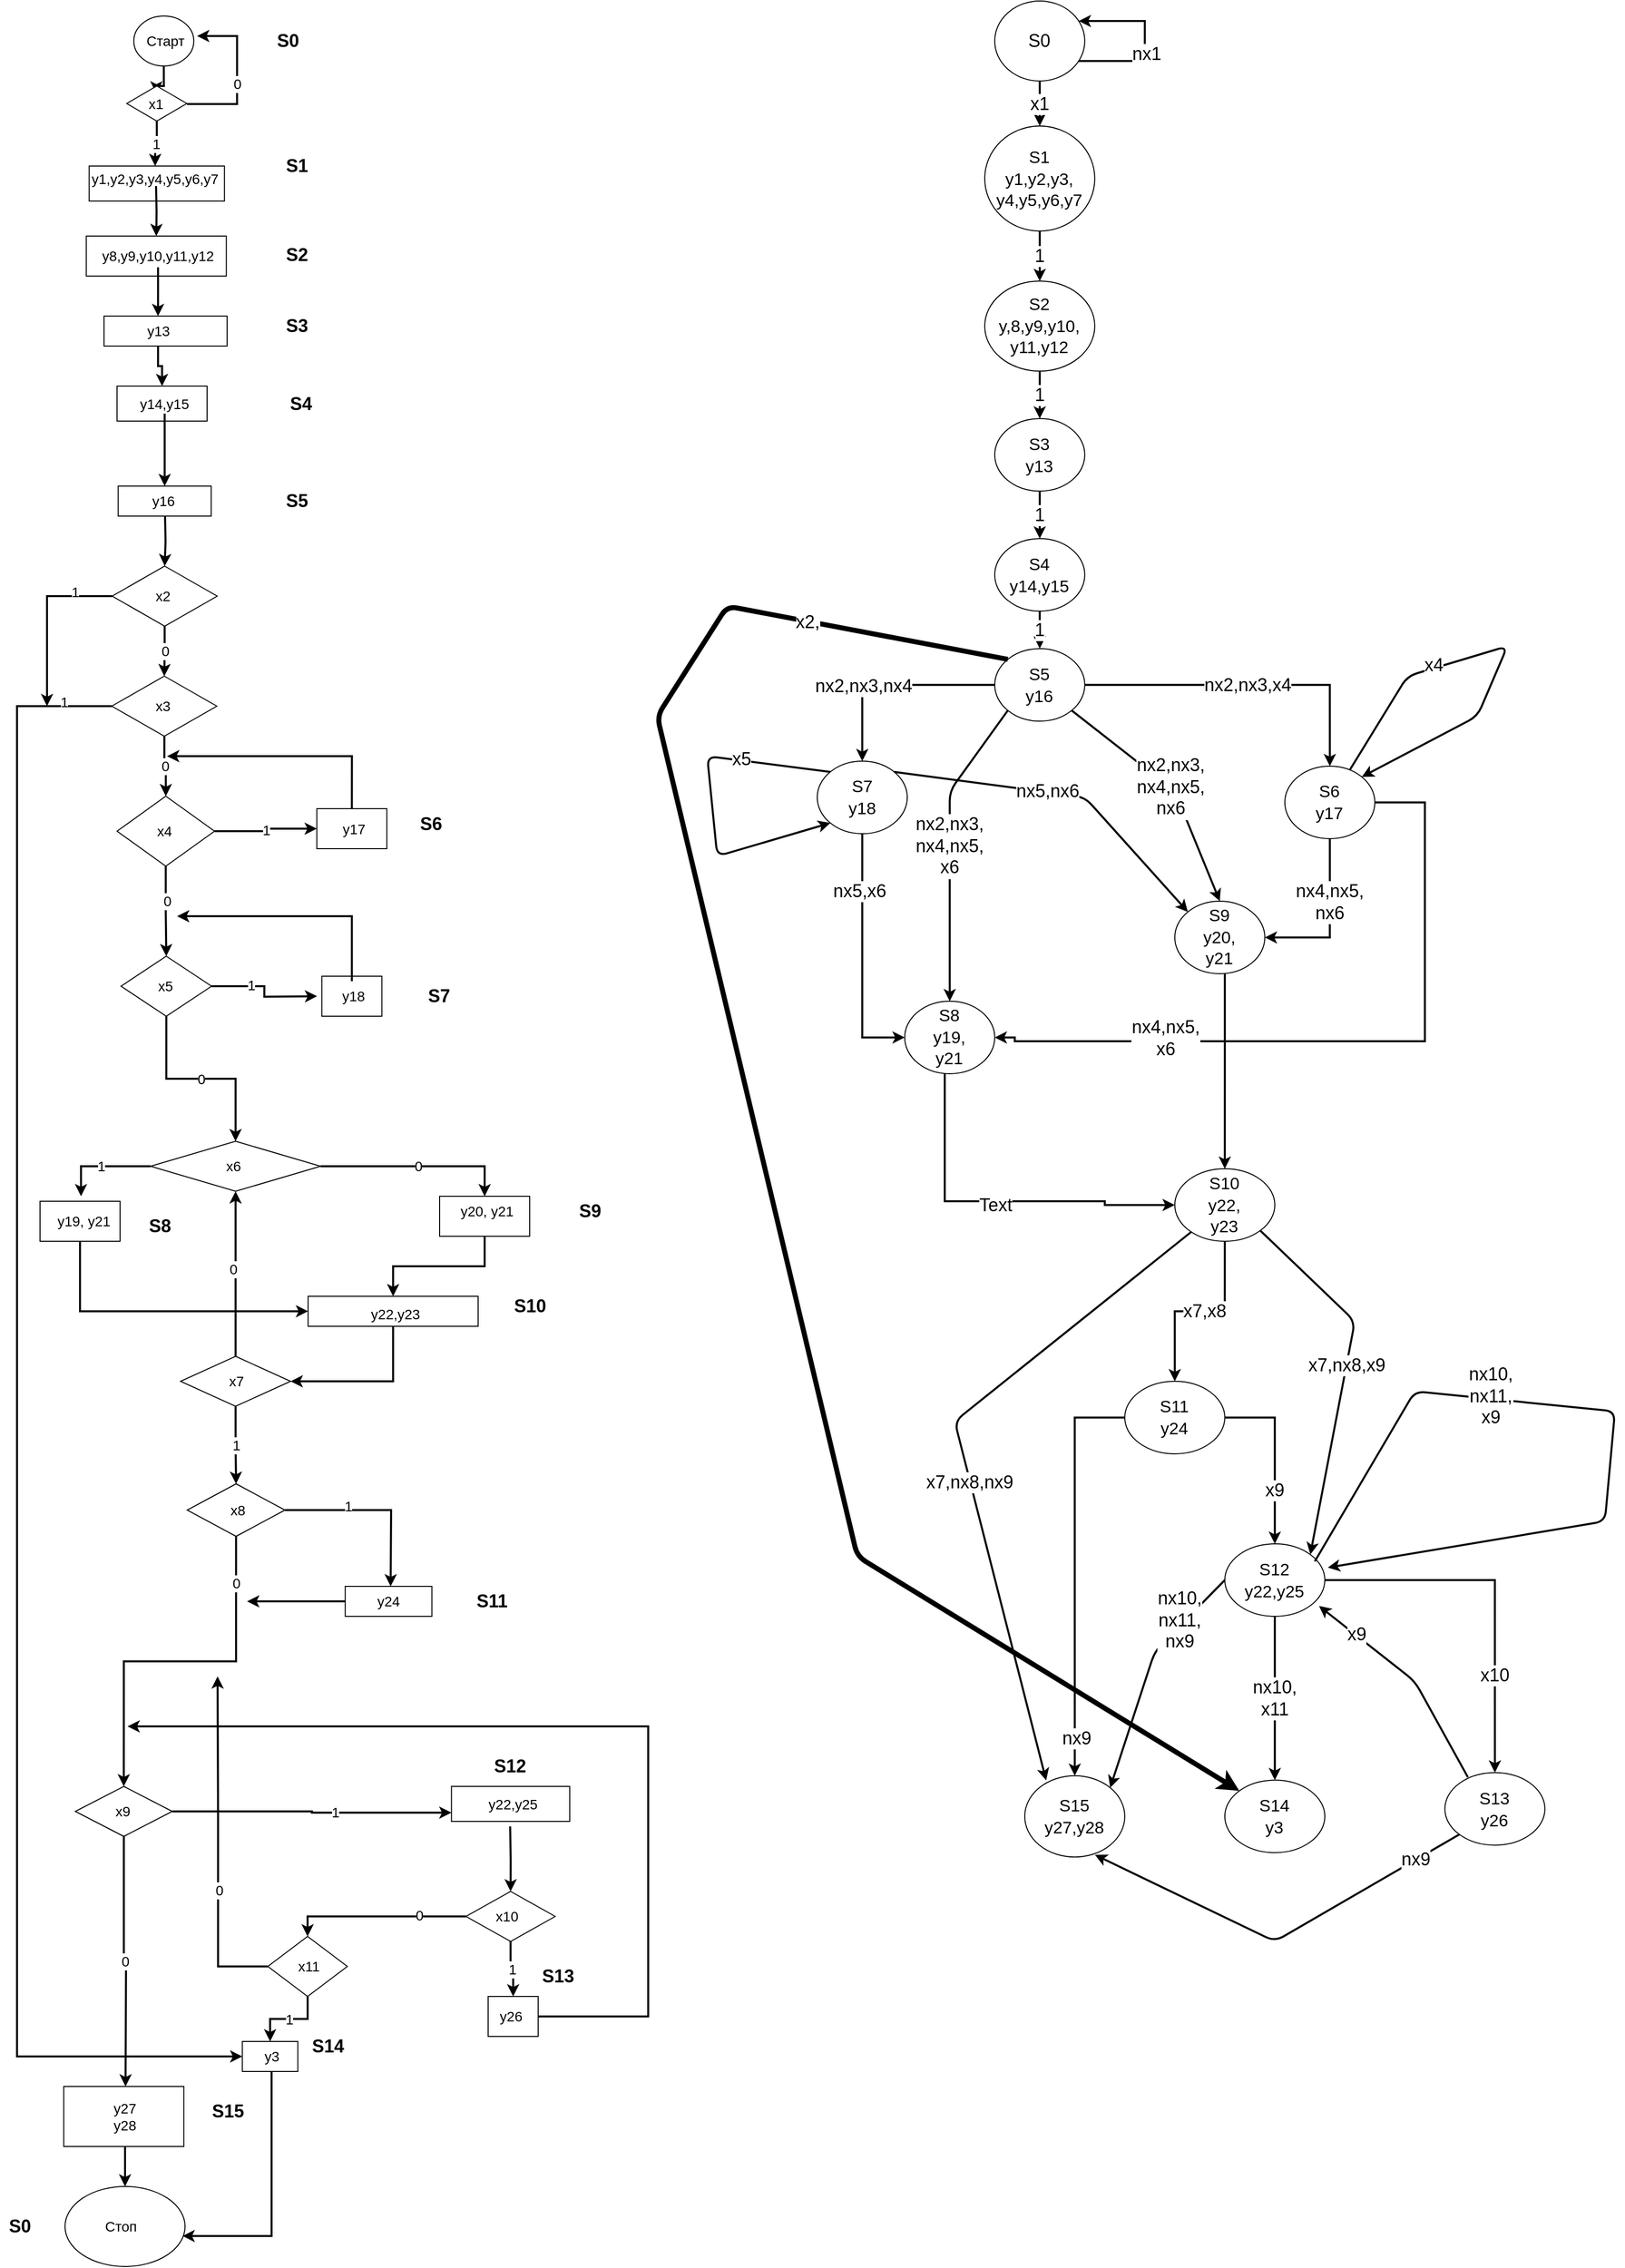 <mxfile version="14.6.1" type="github">
  <diagram id="zbbxKpmFPXRotywaH2ZZ" name="Page-1">
    <mxGraphModel dx="656" dy="783" grid="1" gridSize="10" guides="1" tooltips="1" connect="1" arrows="1" fold="1" page="1" pageScale="1" pageWidth="827" pageHeight="1169" math="0" shadow="0">
      <root>
        <mxCell id="0" />
        <mxCell id="1" parent="0" />
        <mxCell id="GymtlJ1bWgmLlcIZqW-J-434" style="edgeStyle=orthogonalEdgeStyle;rounded=0;orthogonalLoop=1;jettySize=auto;html=1;entryX=0.5;entryY=0;entryDx=0;entryDy=0;fontSize=18;strokeWidth=2;" edge="1" parent="1" source="GymtlJ1bWgmLlcIZqW-J-256" target="GymtlJ1bWgmLlcIZqW-J-261">
          <mxGeometry relative="1" as="geometry" />
        </mxCell>
        <mxCell id="GymtlJ1bWgmLlcIZqW-J-256" value="" style="ellipse;whiteSpace=wrap;html=1;fontSize=14;" vertex="1" parent="1">
          <mxGeometry x="1166.75" y="20" width="60" height="50" as="geometry" />
        </mxCell>
        <mxCell id="GymtlJ1bWgmLlcIZqW-J-257" value="Старт" style="text;html=1;strokeColor=none;fillColor=none;align=center;verticalAlign=middle;whiteSpace=wrap;rounded=0;fontSize=14;" vertex="1" parent="1">
          <mxGeometry x="1170.25" y="37.5" width="57" height="15" as="geometry" />
        </mxCell>
        <mxCell id="GymtlJ1bWgmLlcIZqW-J-259" value="" style="rhombus;whiteSpace=wrap;html=1;fontSize=14;" vertex="1" parent="1">
          <mxGeometry x="1159.75" y="90" width="60" height="35" as="geometry" />
        </mxCell>
        <mxCell id="GymtlJ1bWgmLlcIZqW-J-385" style="edgeStyle=orthogonalEdgeStyle;rounded=0;orthogonalLoop=1;jettySize=auto;html=1;strokeWidth=2;fontSize=14;" edge="1" parent="1">
          <mxGeometry relative="1" as="geometry">
            <mxPoint x="1230" y="40" as="targetPoint" />
            <mxPoint x="1220" y="108" as="sourcePoint" />
            <Array as="points">
              <mxPoint x="1270" y="108" />
              <mxPoint x="1270" y="40" />
            </Array>
          </mxGeometry>
        </mxCell>
        <mxCell id="GymtlJ1bWgmLlcIZqW-J-387" value="0" style="edgeLabel;html=1;align=center;verticalAlign=middle;resizable=0;points=[];fontSize=14;" vertex="1" connectable="0" parent="GymtlJ1bWgmLlcIZqW-J-385">
          <mxGeometry x="-0.106" relative="1" as="geometry">
            <mxPoint as="offset" />
          </mxGeometry>
        </mxCell>
        <mxCell id="GymtlJ1bWgmLlcIZqW-J-386" value="1" style="edgeStyle=orthogonalEdgeStyle;rounded=0;orthogonalLoop=1;jettySize=auto;html=1;strokeWidth=2;exitX=0.5;exitY=1;exitDx=0;exitDy=0;fontSize=14;" edge="1" parent="1" source="GymtlJ1bWgmLlcIZqW-J-259" target="GymtlJ1bWgmLlcIZqW-J-263">
          <mxGeometry relative="1" as="geometry">
            <mxPoint x="1190" y="130" as="sourcePoint" />
          </mxGeometry>
        </mxCell>
        <mxCell id="GymtlJ1bWgmLlcIZqW-J-261" value="x1" style="text;html=1;strokeColor=none;fillColor=none;align=center;verticalAlign=middle;whiteSpace=wrap;rounded=0;fontSize=14;" vertex="1" parent="1">
          <mxGeometry x="1169.25" y="97.5" width="40" height="20" as="geometry" />
        </mxCell>
        <mxCell id="GymtlJ1bWgmLlcIZqW-J-262" value="" style="rounded=0;whiteSpace=wrap;html=1;fontSize=14;" vertex="1" parent="1">
          <mxGeometry x="1122.13" y="170" width="135.25" height="35" as="geometry" />
        </mxCell>
        <mxCell id="GymtlJ1bWgmLlcIZqW-J-389" style="edgeStyle=orthogonalEdgeStyle;rounded=0;orthogonalLoop=1;jettySize=auto;html=1;entryX=0.5;entryY=0;entryDx=0;entryDy=0;fontSize=14;strokeWidth=2;" edge="1" parent="1" target="GymtlJ1bWgmLlcIZqW-J-265">
          <mxGeometry relative="1" as="geometry">
            <mxPoint x="1189" y="190" as="sourcePoint" />
          </mxGeometry>
        </mxCell>
        <mxCell id="GymtlJ1bWgmLlcIZqW-J-263" value="y1,y2,y3,y4,y5,y6,y7" style="text;html=1;strokeColor=none;fillColor=none;align=center;verticalAlign=middle;whiteSpace=wrap;rounded=0;fontSize=14;" vertex="1" parent="1">
          <mxGeometry x="1129.13" y="170" width="118" height="25" as="geometry" />
        </mxCell>
        <mxCell id="GymtlJ1bWgmLlcIZqW-J-265" value="" style="rounded=0;whiteSpace=wrap;html=1;fontSize=14;" vertex="1" parent="1">
          <mxGeometry x="1119.25" y="240" width="140" height="40" as="geometry" />
        </mxCell>
        <mxCell id="GymtlJ1bWgmLlcIZqW-J-397" style="edgeStyle=orthogonalEdgeStyle;rounded=0;orthogonalLoop=1;jettySize=auto;html=1;entryX=0.5;entryY=0;entryDx=0;entryDy=0;fontSize=14;strokeWidth=2;" edge="1" parent="1" source="GymtlJ1bWgmLlcIZqW-J-266" target="GymtlJ1bWgmLlcIZqW-J-269">
          <mxGeometry relative="1" as="geometry" />
        </mxCell>
        <mxCell id="GymtlJ1bWgmLlcIZqW-J-266" value="y8,y9,y10,y11,y12" style="text;html=1;strokeColor=none;fillColor=none;align=center;verticalAlign=middle;whiteSpace=wrap;rounded=0;fontSize=14;" vertex="1" parent="1">
          <mxGeometry x="1141" y="248.75" width="100" height="22.5" as="geometry" />
        </mxCell>
        <mxCell id="GymtlJ1bWgmLlcIZqW-J-268" value="" style="rounded=0;whiteSpace=wrap;html=1;fontSize=14;" vertex="1" parent="1">
          <mxGeometry x="1137" y="320" width="123" height="30" as="geometry" />
        </mxCell>
        <mxCell id="GymtlJ1bWgmLlcIZqW-J-392" style="edgeStyle=orthogonalEdgeStyle;rounded=0;orthogonalLoop=1;jettySize=auto;html=1;entryX=0.5;entryY=0;entryDx=0;entryDy=0;fontSize=14;strokeWidth=2;exitX=0.5;exitY=1;exitDx=0;exitDy=0;" edge="1" parent="1" source="GymtlJ1bWgmLlcIZqW-J-269" target="GymtlJ1bWgmLlcIZqW-J-272">
          <mxGeometry relative="1" as="geometry" />
        </mxCell>
        <mxCell id="GymtlJ1bWgmLlcIZqW-J-269" value="y13" style="text;html=1;strokeColor=none;fillColor=none;align=center;verticalAlign=middle;whiteSpace=wrap;rounded=0;fontSize=14;" vertex="1" parent="1">
          <mxGeometry x="1147.75" y="320" width="86.5" height="30" as="geometry" />
        </mxCell>
        <mxCell id="GymtlJ1bWgmLlcIZqW-J-272" value="" style="rounded=0;whiteSpace=wrap;html=1;fontSize=14;" vertex="1" parent="1">
          <mxGeometry x="1150" y="390" width="90" height="35" as="geometry" />
        </mxCell>
        <mxCell id="GymtlJ1bWgmLlcIZqW-J-393" style="edgeStyle=orthogonalEdgeStyle;rounded=0;orthogonalLoop=1;jettySize=auto;html=1;entryX=0.5;entryY=0;entryDx=0;entryDy=0;fontSize=14;strokeWidth=2;" edge="1" parent="1" source="GymtlJ1bWgmLlcIZqW-J-274" target="GymtlJ1bWgmLlcIZqW-J-277">
          <mxGeometry relative="1" as="geometry" />
        </mxCell>
        <mxCell id="GymtlJ1bWgmLlcIZqW-J-274" value="y14,y15" style="text;html=1;strokeColor=none;fillColor=none;align=center;verticalAlign=middle;whiteSpace=wrap;rounded=0;fontSize=14;" vertex="1" parent="1">
          <mxGeometry x="1156.32" y="397.5" width="82.63" height="20" as="geometry" />
        </mxCell>
        <mxCell id="GymtlJ1bWgmLlcIZqW-J-277" value="" style="rounded=0;whiteSpace=wrap;html=1;fontSize=14;" vertex="1" parent="1">
          <mxGeometry x="1151.13" y="490" width="93" height="30" as="geometry" />
        </mxCell>
        <mxCell id="GymtlJ1bWgmLlcIZqW-J-395" style="edgeStyle=orthogonalEdgeStyle;rounded=0;orthogonalLoop=1;jettySize=auto;html=1;entryX=0.5;entryY=0;entryDx=0;entryDy=0;fontSize=14;strokeWidth=2;" edge="1" parent="1" target="GymtlJ1bWgmLlcIZqW-J-353">
          <mxGeometry relative="1" as="geometry">
            <mxPoint x="1198" y="520" as="sourcePoint" />
          </mxGeometry>
        </mxCell>
        <mxCell id="GymtlJ1bWgmLlcIZqW-J-278" value="y16" style="text;html=1;strokeColor=none;fillColor=none;align=center;verticalAlign=middle;whiteSpace=wrap;rounded=0;fontSize=14;" vertex="1" parent="1">
          <mxGeometry x="1164.88" y="495" width="62.88" height="20" as="geometry" />
        </mxCell>
        <mxCell id="GymtlJ1bWgmLlcIZqW-J-280" value="1" style="edgeStyle=orthogonalEdgeStyle;rounded=0;orthogonalLoop=1;jettySize=auto;html=1;exitX=1;exitY=0.5;exitDx=0;exitDy=0;entryX=0;entryY=0.5;entryDx=0;entryDy=0;strokeWidth=2;fontSize=14;" edge="1" parent="1" source="GymtlJ1bWgmLlcIZqW-J-282" target="GymtlJ1bWgmLlcIZqW-J-287">
          <mxGeometry relative="1" as="geometry" />
        </mxCell>
        <mxCell id="GymtlJ1bWgmLlcIZqW-J-281" style="edgeStyle=orthogonalEdgeStyle;rounded=0;orthogonalLoop=1;jettySize=auto;html=1;entryX=0.5;entryY=0;entryDx=0;entryDy=0;strokeWidth=2;fontSize=14;" edge="1" parent="1" source="GymtlJ1bWgmLlcIZqW-J-282" target="GymtlJ1bWgmLlcIZqW-J-291">
          <mxGeometry relative="1" as="geometry" />
        </mxCell>
        <mxCell id="GymtlJ1bWgmLlcIZqW-J-399" value="0" style="edgeLabel;html=1;align=center;verticalAlign=middle;resizable=0;points=[];fontSize=14;" vertex="1" connectable="0" parent="GymtlJ1bWgmLlcIZqW-J-281">
          <mxGeometry x="-0.237" y="1" relative="1" as="geometry">
            <mxPoint as="offset" />
          </mxGeometry>
        </mxCell>
        <mxCell id="GymtlJ1bWgmLlcIZqW-J-282" value="" style="rhombus;whiteSpace=wrap;html=1;fontSize=14;" vertex="1" parent="1">
          <mxGeometry x="1150.04" y="800" width="97.43" height="70" as="geometry" />
        </mxCell>
        <mxCell id="GymtlJ1bWgmLlcIZqW-J-283" value="x4" style="text;html=1;strokeColor=none;fillColor=none;align=center;verticalAlign=middle;whiteSpace=wrap;rounded=0;fontSize=14;" vertex="1" parent="1">
          <mxGeometry x="1168.56" y="817.5" width="57.37" height="35" as="geometry" />
        </mxCell>
        <mxCell id="GymtlJ1bWgmLlcIZqW-J-406" style="edgeStyle=orthogonalEdgeStyle;rounded=0;orthogonalLoop=1;jettySize=auto;html=1;fontSize=14;strokeWidth=2;exitX=0.5;exitY=0;exitDx=0;exitDy=0;" edge="1" parent="1" source="GymtlJ1bWgmLlcIZqW-J-287">
          <mxGeometry relative="1" as="geometry">
            <mxPoint x="1200" y="760" as="targetPoint" />
            <Array as="points">
              <mxPoint x="1385" y="760" />
            </Array>
          </mxGeometry>
        </mxCell>
        <mxCell id="GymtlJ1bWgmLlcIZqW-J-287" value="" style="rounded=0;whiteSpace=wrap;html=1;fontSize=14;" vertex="1" parent="1">
          <mxGeometry x="1349.75" y="812.5" width="70" height="40" as="geometry" />
        </mxCell>
        <mxCell id="GymtlJ1bWgmLlcIZqW-J-288" value="&amp;nbsp;y17" style="text;html=1;strokeColor=none;fillColor=none;align=center;verticalAlign=middle;whiteSpace=wrap;rounded=0;fontSize=14;" vertex="1" parent="1">
          <mxGeometry x="1354.75" y="817.5" width="60" height="30" as="geometry" />
        </mxCell>
        <mxCell id="GymtlJ1bWgmLlcIZqW-J-290" value="0" style="edgeStyle=orthogonalEdgeStyle;rounded=0;orthogonalLoop=1;jettySize=auto;html=1;entryX=0.5;entryY=0;entryDx=0;entryDy=0;strokeWidth=2;fontSize=14;" edge="1" parent="1" source="GymtlJ1bWgmLlcIZqW-J-291" target="GymtlJ1bWgmLlcIZqW-J-308">
          <mxGeometry relative="1" as="geometry" />
        </mxCell>
        <mxCell id="GymtlJ1bWgmLlcIZqW-J-412" style="edgeStyle=orthogonalEdgeStyle;rounded=0;orthogonalLoop=1;jettySize=auto;html=1;fontSize=14;strokeWidth=2;" edge="1" parent="1" source="GymtlJ1bWgmLlcIZqW-J-291">
          <mxGeometry relative="1" as="geometry">
            <mxPoint x="1350" y="1000" as="targetPoint" />
          </mxGeometry>
        </mxCell>
        <mxCell id="GymtlJ1bWgmLlcIZqW-J-413" value="1" style="edgeLabel;html=1;align=center;verticalAlign=middle;resizable=0;points=[];fontSize=14;" vertex="1" connectable="0" parent="GymtlJ1bWgmLlcIZqW-J-412">
          <mxGeometry x="-0.316" y="1" relative="1" as="geometry">
            <mxPoint as="offset" />
          </mxGeometry>
        </mxCell>
        <mxCell id="GymtlJ1bWgmLlcIZqW-J-291" value="" style="rhombus;whiteSpace=wrap;html=1;fontSize=14;" vertex="1" parent="1">
          <mxGeometry x="1154" y="960" width="90.5" height="60" as="geometry" />
        </mxCell>
        <mxCell id="GymtlJ1bWgmLlcIZqW-J-292" value="x5" style="text;html=1;strokeColor=none;fillColor=none;align=center;verticalAlign=middle;whiteSpace=wrap;rounded=0;fontSize=14;" vertex="1" parent="1">
          <mxGeometry x="1173.25" y="972.5" width="51" height="35" as="geometry" />
        </mxCell>
        <mxCell id="GymtlJ1bWgmLlcIZqW-J-294" value="" style="rounded=0;whiteSpace=wrap;html=1;fontSize=14;" vertex="1" parent="1">
          <mxGeometry x="1354.75" y="980" width="60" height="40" as="geometry" />
        </mxCell>
        <mxCell id="GymtlJ1bWgmLlcIZqW-J-411" style="edgeStyle=orthogonalEdgeStyle;rounded=0;orthogonalLoop=1;jettySize=auto;html=1;fontSize=14;strokeWidth=2;" edge="1" parent="1" source="GymtlJ1bWgmLlcIZqW-J-295">
          <mxGeometry relative="1" as="geometry">
            <mxPoint x="1210" y="920" as="targetPoint" />
            <Array as="points">
              <mxPoint x="1385" y="920" />
            </Array>
          </mxGeometry>
        </mxCell>
        <mxCell id="GymtlJ1bWgmLlcIZqW-J-295" value="&amp;nbsp;y18" style="text;html=1;strokeColor=none;fillColor=none;align=center;verticalAlign=middle;whiteSpace=wrap;rounded=0;fontSize=14;" vertex="1" parent="1">
          <mxGeometry x="1365.32" y="985" width="38.87" height="30" as="geometry" />
        </mxCell>
        <mxCell id="GymtlJ1bWgmLlcIZqW-J-297" value="" style="rounded=0;whiteSpace=wrap;html=1;fontSize=14;" vertex="1" parent="1">
          <mxGeometry x="1073" y="1205" width="80" height="40" as="geometry" />
        </mxCell>
        <mxCell id="GymtlJ1bWgmLlcIZqW-J-298" style="edgeStyle=orthogonalEdgeStyle;rounded=0;orthogonalLoop=1;jettySize=auto;html=1;entryX=0;entryY=0.5;entryDx=0;entryDy=0;strokeWidth=2;fontSize=14;exitX=0.5;exitY=1;exitDx=0;exitDy=0;" edge="1" parent="1" source="GymtlJ1bWgmLlcIZqW-J-297" target="GymtlJ1bWgmLlcIZqW-J-358">
          <mxGeometry relative="1" as="geometry">
            <mxPoint x="1172.5" y="1235" as="sourcePoint" />
            <Array as="points">
              <mxPoint x="1113" y="1315" />
            </Array>
          </mxGeometry>
        </mxCell>
        <mxCell id="GymtlJ1bWgmLlcIZqW-J-299" value="&amp;nbsp;y19, y21" style="text;html=1;strokeColor=none;fillColor=none;align=center;verticalAlign=middle;whiteSpace=wrap;rounded=0;fontSize=14;" vertex="1" parent="1">
          <mxGeometry x="1082.5" y="1210" width="64" height="30" as="geometry" />
        </mxCell>
        <mxCell id="GymtlJ1bWgmLlcIZqW-J-300" value="1" style="edgeStyle=orthogonalEdgeStyle;rounded=0;orthogonalLoop=1;jettySize=auto;html=1;entryX=0.5;entryY=0;entryDx=0;entryDy=0;strokeWidth=2;fontSize=14;" edge="1" parent="1" source="GymtlJ1bWgmLlcIZqW-J-301" target="GymtlJ1bWgmLlcIZqW-J-315">
          <mxGeometry relative="1" as="geometry" />
        </mxCell>
        <mxCell id="GymtlJ1bWgmLlcIZqW-J-301" value="" style="rhombus;whiteSpace=wrap;html=1;fontSize=14;" vertex="1" parent="1">
          <mxGeometry x="1213.5" y="1360" width="110" height="50" as="geometry" />
        </mxCell>
        <mxCell id="GymtlJ1bWgmLlcIZqW-J-302" style="edgeStyle=orthogonalEdgeStyle;rounded=0;orthogonalLoop=1;jettySize=auto;html=1;entryX=0.5;entryY=1;entryDx=0;entryDy=0;strokeWidth=2;exitX=0.5;exitY=0;exitDx=0;exitDy=0;fontSize=14;" edge="1" parent="1" source="GymtlJ1bWgmLlcIZqW-J-301" target="GymtlJ1bWgmLlcIZqW-J-308">
          <mxGeometry relative="1" as="geometry">
            <Array as="points">
              <mxPoint x="1269" y="1240" />
              <mxPoint x="1269" y="1240" />
            </Array>
          </mxGeometry>
        </mxCell>
        <mxCell id="GymtlJ1bWgmLlcIZqW-J-402" value="0" style="edgeLabel;html=1;align=center;verticalAlign=middle;resizable=0;points=[];fontSize=14;" vertex="1" connectable="0" parent="GymtlJ1bWgmLlcIZqW-J-302">
          <mxGeometry x="0.052" y="3" relative="1" as="geometry">
            <mxPoint as="offset" />
          </mxGeometry>
        </mxCell>
        <mxCell id="GymtlJ1bWgmLlcIZqW-J-303" value="x7" style="text;html=1;strokeColor=none;fillColor=none;align=center;verticalAlign=middle;whiteSpace=wrap;rounded=0;fontSize=14;rotation=0;" vertex="1" parent="1">
          <mxGeometry x="1227.76" y="1375" width="82.5" height="20" as="geometry" />
        </mxCell>
        <mxCell id="GymtlJ1bWgmLlcIZqW-J-306" value="0" style="edgeStyle=orthogonalEdgeStyle;rounded=0;orthogonalLoop=1;jettySize=auto;html=1;strokeWidth=2;fontSize=14;entryX=0.5;entryY=0;entryDx=0;entryDy=0;" edge="1" parent="1" source="GymtlJ1bWgmLlcIZqW-J-308" target="GymtlJ1bWgmLlcIZqW-J-311">
          <mxGeometry relative="1" as="geometry">
            <mxPoint x="1432.5" y="1200" as="targetPoint" />
            <Array as="points">
              <mxPoint x="1517.5" y="1170" />
            </Array>
          </mxGeometry>
        </mxCell>
        <mxCell id="GymtlJ1bWgmLlcIZqW-J-307" value="1" style="edgeStyle=orthogonalEdgeStyle;rounded=0;orthogonalLoop=1;jettySize=auto;html=1;strokeWidth=2;fontSize=14;" edge="1" parent="1" source="GymtlJ1bWgmLlcIZqW-J-308">
          <mxGeometry relative="1" as="geometry">
            <mxPoint x="1114" y="1200" as="targetPoint" />
            <Array as="points">
              <mxPoint x="1113.5" y="1170" />
            </Array>
          </mxGeometry>
        </mxCell>
        <mxCell id="GymtlJ1bWgmLlcIZqW-J-308" value="" style="rhombus;whiteSpace=wrap;html=1;fontSize=14;" vertex="1" parent="1">
          <mxGeometry x="1183.5" y="1145" width="170" height="50" as="geometry" />
        </mxCell>
        <mxCell id="GymtlJ1bWgmLlcIZqW-J-309" value="x6" style="text;html=1;strokeColor=none;fillColor=none;align=center;verticalAlign=middle;whiteSpace=wrap;rounded=0;fontSize=14;" vertex="1" parent="1">
          <mxGeometry x="1216.75" y="1160" width="99" height="20" as="geometry" />
        </mxCell>
        <mxCell id="GymtlJ1bWgmLlcIZqW-J-310" style="edgeStyle=orthogonalEdgeStyle;rounded=0;orthogonalLoop=1;jettySize=auto;html=1;entryX=0.5;entryY=0;entryDx=0;entryDy=0;strokeWidth=2;fontSize=14;" edge="1" parent="1" source="GymtlJ1bWgmLlcIZqW-J-311" target="GymtlJ1bWgmLlcIZqW-J-358">
          <mxGeometry relative="1" as="geometry" />
        </mxCell>
        <mxCell id="GymtlJ1bWgmLlcIZqW-J-311" value="" style="rounded=0;whiteSpace=wrap;html=1;fontSize=14;" vertex="1" parent="1">
          <mxGeometry x="1472.5" y="1200" width="90" height="40" as="geometry" />
        </mxCell>
        <mxCell id="GymtlJ1bWgmLlcIZqW-J-312" value="&amp;nbsp;y20, y21" style="text;html=1;strokeColor=none;fillColor=none;align=center;verticalAlign=middle;whiteSpace=wrap;rounded=0;fontSize=14;" vertex="1" parent="1">
          <mxGeometry x="1464.75" y="1200" width="106.25" height="30" as="geometry" />
        </mxCell>
        <mxCell id="GymtlJ1bWgmLlcIZqW-J-313" style="edgeStyle=orthogonalEdgeStyle;rounded=0;orthogonalLoop=1;jettySize=auto;html=1;strokeWidth=2;fontSize=14;" edge="1" parent="1" source="GymtlJ1bWgmLlcIZqW-J-315">
          <mxGeometry relative="1" as="geometry">
            <mxPoint x="1423.5" y="1590" as="targetPoint" />
          </mxGeometry>
        </mxCell>
        <mxCell id="GymtlJ1bWgmLlcIZqW-J-400" value="1" style="edgeLabel;html=1;align=center;verticalAlign=middle;resizable=0;points=[];fontSize=14;" vertex="1" connectable="0" parent="GymtlJ1bWgmLlcIZqW-J-313">
          <mxGeometry x="-0.307" y="4" relative="1" as="geometry">
            <mxPoint as="offset" />
          </mxGeometry>
        </mxCell>
        <mxCell id="GymtlJ1bWgmLlcIZqW-J-314" style="edgeStyle=orthogonalEdgeStyle;rounded=0;orthogonalLoop=1;jettySize=auto;html=1;entryX=0.5;entryY=0;entryDx=0;entryDy=0;strokeWidth=2;fontSize=14;exitX=0.5;exitY=1;exitDx=0;exitDy=0;" edge="1" parent="1" source="GymtlJ1bWgmLlcIZqW-J-315" target="GymtlJ1bWgmLlcIZqW-J-321">
          <mxGeometry relative="1" as="geometry">
            <mxPoint x="1261.5" y="1620" as="sourcePoint" />
          </mxGeometry>
        </mxCell>
        <mxCell id="GymtlJ1bWgmLlcIZqW-J-401" value="0" style="edgeLabel;html=1;align=center;verticalAlign=middle;resizable=0;points=[];fontSize=14;" vertex="1" connectable="0" parent="GymtlJ1bWgmLlcIZqW-J-314">
          <mxGeometry x="-0.744" relative="1" as="geometry">
            <mxPoint as="offset" />
          </mxGeometry>
        </mxCell>
        <mxCell id="GymtlJ1bWgmLlcIZqW-J-315" value="" style="rhombus;whiteSpace=wrap;html=1;fontSize=14;" vertex="1" parent="1">
          <mxGeometry x="1220.14" y="1487.5" width="97.74" height="52.5" as="geometry" />
        </mxCell>
        <mxCell id="GymtlJ1bWgmLlcIZqW-J-316" value="&amp;nbsp;x8" style="text;html=1;strokeColor=none;fillColor=none;align=center;verticalAlign=middle;whiteSpace=wrap;rounded=0;fontSize=14;" vertex="1" parent="1">
          <mxGeometry x="1236.5" y="1501.25" width="64" height="25" as="geometry" />
        </mxCell>
        <mxCell id="GymtlJ1bWgmLlcIZqW-J-414" style="edgeStyle=orthogonalEdgeStyle;rounded=0;orthogonalLoop=1;jettySize=auto;html=1;fontSize=14;strokeWidth=2;" edge="1" parent="1" source="GymtlJ1bWgmLlcIZqW-J-317">
          <mxGeometry relative="1" as="geometry">
            <mxPoint x="1280" y="1605" as="targetPoint" />
          </mxGeometry>
        </mxCell>
        <mxCell id="GymtlJ1bWgmLlcIZqW-J-317" value="" style="rounded=0;whiteSpace=wrap;html=1;fontSize=14;" vertex="1" parent="1">
          <mxGeometry x="1378.12" y="1590" width="86.63" height="30" as="geometry" />
        </mxCell>
        <mxCell id="GymtlJ1bWgmLlcIZqW-J-319" value="y24" style="text;html=1;strokeColor=none;fillColor=none;align=center;verticalAlign=middle;whiteSpace=wrap;rounded=0;fontSize=14;" vertex="1" parent="1">
          <mxGeometry x="1391.18" y="1595" width="60.5" height="20" as="geometry" />
        </mxCell>
        <mxCell id="GymtlJ1bWgmLlcIZqW-J-320" value="0" style="edgeStyle=orthogonalEdgeStyle;rounded=0;orthogonalLoop=1;jettySize=auto;html=1;strokeWidth=2;fontSize=14;" edge="1" parent="1" source="GymtlJ1bWgmLlcIZqW-J-321">
          <mxGeometry relative="1" as="geometry">
            <mxPoint x="1158.5" y="2090" as="targetPoint" />
          </mxGeometry>
        </mxCell>
        <mxCell id="GymtlJ1bWgmLlcIZqW-J-321" value="" style="rhombus;whiteSpace=wrap;html=1;fontSize=14;" vertex="1" parent="1">
          <mxGeometry x="1108.25" y="1790" width="97" height="50" as="geometry" />
        </mxCell>
        <mxCell id="GymtlJ1bWgmLlcIZqW-J-322" style="edgeStyle=orthogonalEdgeStyle;rounded=0;orthogonalLoop=1;jettySize=auto;html=1;entryX=0;entryY=0.75;entryDx=0;entryDy=0;strokeWidth=2;fontSize=14;exitX=1;exitY=0.5;exitDx=0;exitDy=0;" edge="1" parent="1" source="GymtlJ1bWgmLlcIZqW-J-321" target="GymtlJ1bWgmLlcIZqW-J-324">
          <mxGeometry relative="1" as="geometry" />
        </mxCell>
        <mxCell id="GymtlJ1bWgmLlcIZqW-J-407" value="1" style="edgeLabel;html=1;align=center;verticalAlign=middle;resizable=0;points=[];fontSize=14;" vertex="1" connectable="0" parent="GymtlJ1bWgmLlcIZqW-J-322">
          <mxGeometry x="0.167" y="1" relative="1" as="geometry">
            <mxPoint as="offset" />
          </mxGeometry>
        </mxCell>
        <mxCell id="GymtlJ1bWgmLlcIZqW-J-323" value="&amp;nbsp;x9" style="text;html=1;strokeColor=none;fillColor=none;align=center;verticalAlign=middle;whiteSpace=wrap;rounded=0;fontSize=14;" vertex="1" parent="1">
          <mxGeometry x="1130.5" y="1800" width="46.12" height="30" as="geometry" />
        </mxCell>
        <mxCell id="GymtlJ1bWgmLlcIZqW-J-324" value="" style="rounded=0;whiteSpace=wrap;html=1;fontSize=14;" vertex="1" parent="1">
          <mxGeometry x="1484.32" y="1790" width="118.25" height="35" as="geometry" />
        </mxCell>
        <mxCell id="GymtlJ1bWgmLlcIZqW-J-415" style="edgeStyle=orthogonalEdgeStyle;rounded=0;orthogonalLoop=1;jettySize=auto;html=1;entryX=0.5;entryY=0;entryDx=0;entryDy=0;fontSize=14;strokeWidth=2;" edge="1" parent="1" target="GymtlJ1bWgmLlcIZqW-J-365">
          <mxGeometry relative="1" as="geometry">
            <mxPoint x="1543" y="1830" as="sourcePoint" />
          </mxGeometry>
        </mxCell>
        <mxCell id="GymtlJ1bWgmLlcIZqW-J-326" value="&amp;nbsp;y22,y25" style="text;html=1;strokeColor=none;fillColor=none;align=center;verticalAlign=middle;whiteSpace=wrap;rounded=0;fontSize=14;" vertex="1" parent="1">
          <mxGeometry x="1503.69" y="1797.5" width="79.5" height="20" as="geometry" />
        </mxCell>
        <mxCell id="GymtlJ1bWgmLlcIZqW-J-327" style="edgeStyle=orthogonalEdgeStyle;rounded=0;orthogonalLoop=1;jettySize=auto;html=1;entryX=0.5;entryY=0;entryDx=0;entryDy=0;strokeWidth=2;fontSize=14;" edge="1" parent="1" source="GymtlJ1bWgmLlcIZqW-J-328" target="GymtlJ1bWgmLlcIZqW-J-330">
          <mxGeometry relative="1" as="geometry">
            <Array as="points">
              <mxPoint x="1158.5" y="2170" />
            </Array>
          </mxGeometry>
        </mxCell>
        <mxCell id="GymtlJ1bWgmLlcIZqW-J-328" value="" style="rounded=0;whiteSpace=wrap;html=1;fontSize=14;" vertex="1" parent="1">
          <mxGeometry x="1096.75" y="2090" width="120" height="60" as="geometry" />
        </mxCell>
        <mxCell id="GymtlJ1bWgmLlcIZqW-J-329" value="&amp;nbsp;y27&lt;br style=&quot;font-size: 14px;&quot;&gt;&amp;nbsp;y28" style="text;html=1;strokeColor=none;fillColor=none;align=center;verticalAlign=middle;whiteSpace=wrap;rounded=0;fontSize=14;" vertex="1" parent="1">
          <mxGeometry x="1100.5" y="2105" width="110" height="30" as="geometry" />
        </mxCell>
        <mxCell id="GymtlJ1bWgmLlcIZqW-J-330" value="" style="ellipse;whiteSpace=wrap;html=1;fontSize=14;" vertex="1" parent="1">
          <mxGeometry x="1098" y="2190" width="120" height="80" as="geometry" />
        </mxCell>
        <mxCell id="GymtlJ1bWgmLlcIZqW-J-331" value="Стоп" style="text;html=1;strokeColor=none;fillColor=none;align=center;verticalAlign=middle;whiteSpace=wrap;rounded=0;fontSize=14;" vertex="1" parent="1">
          <mxGeometry x="1119.25" y="2220" width="70" height="20" as="geometry" />
        </mxCell>
        <mxCell id="GymtlJ1bWgmLlcIZqW-J-352" style="edgeStyle=orthogonalEdgeStyle;rounded=0;orthogonalLoop=1;jettySize=auto;html=1;strokeWidth=2;fontSize=14;" edge="1" parent="1" source="GymtlJ1bWgmLlcIZqW-J-353">
          <mxGeometry relative="1" as="geometry">
            <mxPoint x="1080" y="710" as="targetPoint" />
            <Array as="points">
              <mxPoint x="1080" y="600" />
              <mxPoint x="1080" y="710" />
            </Array>
          </mxGeometry>
        </mxCell>
        <mxCell id="GymtlJ1bWgmLlcIZqW-J-394" value="1" style="edgeLabel;html=1;align=center;verticalAlign=middle;resizable=0;points=[];fontSize=14;" vertex="1" connectable="0" parent="GymtlJ1bWgmLlcIZqW-J-352">
          <mxGeometry x="-0.57" y="-4" relative="1" as="geometry">
            <mxPoint as="offset" />
          </mxGeometry>
        </mxCell>
        <mxCell id="GymtlJ1bWgmLlcIZqW-J-398" value="0" style="edgeStyle=orthogonalEdgeStyle;rounded=0;orthogonalLoop=1;jettySize=auto;html=1;entryX=0.5;entryY=0;entryDx=0;entryDy=0;fontSize=14;strokeWidth=2;" edge="1" parent="1" source="GymtlJ1bWgmLlcIZqW-J-353" target="GymtlJ1bWgmLlcIZqW-J-356">
          <mxGeometry relative="1" as="geometry" />
        </mxCell>
        <mxCell id="GymtlJ1bWgmLlcIZqW-J-353" value="" style="rhombus;whiteSpace=wrap;html=1;fontSize=14;" vertex="1" parent="1">
          <mxGeometry x="1145.13" y="570" width="105" height="60" as="geometry" />
        </mxCell>
        <mxCell id="GymtlJ1bWgmLlcIZqW-J-354" value="x2" style="text;html=1;strokeColor=none;fillColor=none;align=center;verticalAlign=middle;whiteSpace=wrap;rounded=0;fontSize=14;" vertex="1" parent="1">
          <mxGeometry x="1165.13" y="590" width="62.25" height="20" as="geometry" />
        </mxCell>
        <mxCell id="GymtlJ1bWgmLlcIZqW-J-355" style="edgeStyle=orthogonalEdgeStyle;rounded=0;orthogonalLoop=1;jettySize=auto;html=1;strokeWidth=2;fontSize=14;exitX=0;exitY=0.5;exitDx=0;exitDy=0;entryX=0;entryY=0.5;entryDx=0;entryDy=0;" edge="1" parent="1" source="GymtlJ1bWgmLlcIZqW-J-356" target="GymtlJ1bWgmLlcIZqW-J-375">
          <mxGeometry relative="1" as="geometry">
            <mxPoint x="1240" y="2060" as="targetPoint" />
            <Array as="points">
              <mxPoint x="1050" y="710" />
              <mxPoint x="1050" y="2060" />
            </Array>
            <mxPoint x="1140" y="680" as="sourcePoint" />
          </mxGeometry>
        </mxCell>
        <mxCell id="GymtlJ1bWgmLlcIZqW-J-403" value="1" style="edgeLabel;html=1;align=center;verticalAlign=middle;resizable=0;points=[];fontSize=14;" vertex="1" connectable="0" parent="GymtlJ1bWgmLlcIZqW-J-355">
          <mxGeometry x="-0.942" y="-4" relative="1" as="geometry">
            <mxPoint as="offset" />
          </mxGeometry>
        </mxCell>
        <mxCell id="GymtlJ1bWgmLlcIZqW-J-404" value="0" style="edgeStyle=orthogonalEdgeStyle;rounded=0;orthogonalLoop=1;jettySize=auto;html=1;entryX=0.5;entryY=0;entryDx=0;entryDy=0;fontSize=14;strokeWidth=2;" edge="1" parent="1" source="GymtlJ1bWgmLlcIZqW-J-356" target="GymtlJ1bWgmLlcIZqW-J-282">
          <mxGeometry relative="1" as="geometry" />
        </mxCell>
        <mxCell id="GymtlJ1bWgmLlcIZqW-J-356" value="" style="rhombus;whiteSpace=wrap;html=1;fontSize=14;" vertex="1" parent="1">
          <mxGeometry x="1144.75" y="680" width="105" height="60" as="geometry" />
        </mxCell>
        <mxCell id="GymtlJ1bWgmLlcIZqW-J-357" value="x3" style="text;html=1;strokeColor=none;fillColor=none;align=center;verticalAlign=middle;whiteSpace=wrap;rounded=0;fontSize=14;" vertex="1" parent="1">
          <mxGeometry x="1163.5" y="700" width="63.5" height="20" as="geometry" />
        </mxCell>
        <mxCell id="GymtlJ1bWgmLlcIZqW-J-358" value="" style="rounded=0;whiteSpace=wrap;html=1;fontSize=14;" vertex="1" parent="1">
          <mxGeometry x="1341" y="1300" width="170" height="30" as="geometry" />
        </mxCell>
        <mxCell id="GymtlJ1bWgmLlcIZqW-J-359" style="edgeStyle=orthogonalEdgeStyle;rounded=0;orthogonalLoop=1;jettySize=auto;html=1;strokeWidth=2;entryX=1;entryY=0.5;entryDx=0;entryDy=0;fontSize=14;exitX=0.5;exitY=1;exitDx=0;exitDy=0;" edge="1" parent="1" source="GymtlJ1bWgmLlcIZqW-J-358" target="GymtlJ1bWgmLlcIZqW-J-301">
          <mxGeometry relative="1" as="geometry">
            <mxPoint x="1343.5" y="1400" as="targetPoint" />
            <Array as="points">
              <mxPoint x="1426" y="1385" />
            </Array>
          </mxGeometry>
        </mxCell>
        <mxCell id="GymtlJ1bWgmLlcIZqW-J-360" value="&lt;span style=&quot;font-size: 14px&quot;&gt;&amp;nbsp;y22,&lt;/span&gt;&lt;span style=&quot;font-size: 14px&quot;&gt;y23&lt;/span&gt;" style="text;html=1;strokeColor=none;fillColor=none;align=center;verticalAlign=middle;whiteSpace=wrap;rounded=0;fontSize=14;" vertex="1" parent="1">
          <mxGeometry x="1349.75" y="1305" width="152.5" height="25" as="geometry" />
        </mxCell>
        <mxCell id="GymtlJ1bWgmLlcIZqW-J-363" value="1" style="edgeStyle=orthogonalEdgeStyle;rounded=0;orthogonalLoop=1;jettySize=auto;html=1;entryX=0.5;entryY=0;entryDx=0;entryDy=0;strokeWidth=2;fontSize=14;" edge="1" parent="1" source="GymtlJ1bWgmLlcIZqW-J-365" target="GymtlJ1bWgmLlcIZqW-J-367">
          <mxGeometry relative="1" as="geometry" />
        </mxCell>
        <mxCell id="GymtlJ1bWgmLlcIZqW-J-364" style="edgeStyle=orthogonalEdgeStyle;rounded=0;orthogonalLoop=1;jettySize=auto;html=1;entryX=0.5;entryY=0;entryDx=0;entryDy=0;strokeWidth=2;fontSize=14;" edge="1" parent="1" source="GymtlJ1bWgmLlcIZqW-J-365" target="GymtlJ1bWgmLlcIZqW-J-371">
          <mxGeometry relative="1" as="geometry" />
        </mxCell>
        <mxCell id="GymtlJ1bWgmLlcIZqW-J-410" value="0" style="edgeLabel;html=1;align=center;verticalAlign=middle;resizable=0;points=[];fontSize=14;" vertex="1" connectable="0" parent="GymtlJ1bWgmLlcIZqW-J-364">
          <mxGeometry x="-0.47" y="-1" relative="1" as="geometry">
            <mxPoint as="offset" />
          </mxGeometry>
        </mxCell>
        <mxCell id="GymtlJ1bWgmLlcIZqW-J-365" value="" style="rhombus;whiteSpace=wrap;html=1;fontSize=14;" vertex="1" parent="1">
          <mxGeometry x="1498.85" y="1895" width="89.18" height="50" as="geometry" />
        </mxCell>
        <mxCell id="GymtlJ1bWgmLlcIZqW-J-366" value="&amp;nbsp;x10" style="text;html=1;strokeColor=none;fillColor=none;align=center;verticalAlign=middle;whiteSpace=wrap;rounded=0;fontSize=14;" vertex="1" parent="1">
          <mxGeometry x="1505.32" y="1906.25" width="65.68" height="27.5" as="geometry" />
        </mxCell>
        <mxCell id="GymtlJ1bWgmLlcIZqW-J-367" value="" style="rounded=0;whiteSpace=wrap;html=1;fontSize=14;" vertex="1" parent="1">
          <mxGeometry x="1521" y="2000" width="50" height="40" as="geometry" />
        </mxCell>
        <mxCell id="GymtlJ1bWgmLlcIZqW-J-368" style="edgeStyle=orthogonalEdgeStyle;rounded=0;orthogonalLoop=1;jettySize=auto;html=1;strokeWidth=2;fontSize=14;exitX=1;exitY=0.5;exitDx=0;exitDy=0;" edge="1" parent="1" source="GymtlJ1bWgmLlcIZqW-J-367">
          <mxGeometry relative="1" as="geometry">
            <mxPoint x="1160.5" y="1730" as="targetPoint" />
            <Array as="points">
              <mxPoint x="1681" y="2020" />
              <mxPoint x="1681" y="1730" />
            </Array>
            <mxPoint x="1630" y="2020" as="sourcePoint" />
          </mxGeometry>
        </mxCell>
        <mxCell id="GymtlJ1bWgmLlcIZqW-J-369" value="&amp;nbsp;y26" style="text;html=1;strokeColor=none;fillColor=none;align=center;verticalAlign=middle;whiteSpace=wrap;rounded=0;fontSize=14;" vertex="1" parent="1">
          <mxGeometry x="1512.97" y="2010" width="58.03" height="20" as="geometry" />
        </mxCell>
        <mxCell id="GymtlJ1bWgmLlcIZqW-J-370" value="1" style="edgeStyle=orthogonalEdgeStyle;rounded=0;orthogonalLoop=1;jettySize=auto;html=1;entryX=0.5;entryY=0;entryDx=0;entryDy=0;strokeWidth=2;fontSize=14;" edge="1" parent="1" source="GymtlJ1bWgmLlcIZqW-J-371" target="GymtlJ1bWgmLlcIZqW-J-375">
          <mxGeometry relative="1" as="geometry" />
        </mxCell>
        <mxCell id="GymtlJ1bWgmLlcIZqW-J-371" value="" style="rhombus;whiteSpace=wrap;html=1;fontSize=14;" vertex="1" parent="1">
          <mxGeometry x="1300.75" y="1940" width="79.5" height="60" as="geometry" />
        </mxCell>
        <mxCell id="GymtlJ1bWgmLlcIZqW-J-372" style="edgeStyle=orthogonalEdgeStyle;rounded=0;orthogonalLoop=1;jettySize=auto;html=1;strokeWidth=2;fontSize=14;exitX=0;exitY=0.5;exitDx=0;exitDy=0;" edge="1" parent="1" source="GymtlJ1bWgmLlcIZqW-J-371">
          <mxGeometry relative="1" as="geometry">
            <mxPoint x="1250.5" y="1680" as="targetPoint" />
            <mxPoint x="1270" y="1970" as="sourcePoint" />
            <Array as="points">
              <mxPoint x="1251" y="1970" />
              <mxPoint x="1251" y="1820" />
            </Array>
          </mxGeometry>
        </mxCell>
        <mxCell id="GymtlJ1bWgmLlcIZqW-J-408" value="0" style="edgeLabel;html=1;align=center;verticalAlign=middle;resizable=0;points=[];fontSize=14;" vertex="1" connectable="0" parent="GymtlJ1bWgmLlcIZqW-J-372">
          <mxGeometry x="-0.255" y="-1" relative="1" as="geometry">
            <mxPoint as="offset" />
          </mxGeometry>
        </mxCell>
        <mxCell id="GymtlJ1bWgmLlcIZqW-J-373" value="&amp;nbsp;x11" style="text;html=1;strokeColor=none;fillColor=none;align=center;verticalAlign=middle;whiteSpace=wrap;rounded=0;fontSize=14;" vertex="1" parent="1">
          <mxGeometry x="1317.45" y="1960" width="46.09" height="20" as="geometry" />
        </mxCell>
        <mxCell id="GymtlJ1bWgmLlcIZqW-J-374" style="edgeStyle=orthogonalEdgeStyle;rounded=0;orthogonalLoop=1;jettySize=auto;html=1;strokeWidth=2;fontSize=14;entryX=0.979;entryY=0.619;entryDx=0;entryDy=0;entryPerimeter=0;" edge="1" parent="1" source="GymtlJ1bWgmLlcIZqW-J-375" target="GymtlJ1bWgmLlcIZqW-J-330">
          <mxGeometry relative="1" as="geometry">
            <mxPoint x="1290.5" y="2240" as="targetPoint" />
            <Array as="points">
              <mxPoint x="1304.5" y="2240" />
            </Array>
          </mxGeometry>
        </mxCell>
        <mxCell id="GymtlJ1bWgmLlcIZqW-J-375" value="" style="rounded=0;whiteSpace=wrap;html=1;fontSize=14;" vertex="1" parent="1">
          <mxGeometry x="1275.26" y="2045" width="55.5" height="30" as="geometry" />
        </mxCell>
        <mxCell id="GymtlJ1bWgmLlcIZqW-J-376" value="&amp;nbsp;y3" style="text;html=1;strokeColor=none;fillColor=none;align=center;verticalAlign=middle;whiteSpace=wrap;rounded=0;fontSize=14;" vertex="1" parent="1">
          <mxGeometry x="1288.13" y="2050" width="29.75" height="20" as="geometry" />
        </mxCell>
        <mxCell id="GymtlJ1bWgmLlcIZqW-J-416" value="S0" style="text;html=1;strokeColor=none;fillColor=none;align=center;verticalAlign=middle;whiteSpace=wrap;rounded=0;fontSize=18;fontStyle=1" vertex="1" parent="1">
          <mxGeometry x="1300.5" y="35" width="40" height="20" as="geometry" />
        </mxCell>
        <mxCell id="GymtlJ1bWgmLlcIZqW-J-417" value="S1" style="text;html=1;strokeColor=none;fillColor=none;align=center;verticalAlign=middle;whiteSpace=wrap;rounded=0;fontSize=18;fontStyle=1" vertex="1" parent="1">
          <mxGeometry x="1310.26" y="160" width="40" height="20" as="geometry" />
        </mxCell>
        <mxCell id="GymtlJ1bWgmLlcIZqW-J-418" value="S2" style="text;html=1;strokeColor=none;fillColor=none;align=center;verticalAlign=middle;whiteSpace=wrap;rounded=0;fontSize=18;fontStyle=1" vertex="1" parent="1">
          <mxGeometry x="1309.75" y="248.75" width="40" height="20" as="geometry" />
        </mxCell>
        <mxCell id="GymtlJ1bWgmLlcIZqW-J-419" value="S3" style="text;html=1;strokeColor=none;fillColor=none;align=center;verticalAlign=middle;whiteSpace=wrap;rounded=0;fontSize=18;fontStyle=1" vertex="1" parent="1">
          <mxGeometry x="1310.26" y="320" width="40" height="20" as="geometry" />
        </mxCell>
        <mxCell id="GymtlJ1bWgmLlcIZqW-J-420" value="S4" style="text;html=1;strokeColor=none;fillColor=none;align=center;verticalAlign=middle;whiteSpace=wrap;rounded=0;fontSize=18;fontStyle=1" vertex="1" parent="1">
          <mxGeometry x="1313.5" y="397.5" width="40" height="20" as="geometry" />
        </mxCell>
        <mxCell id="GymtlJ1bWgmLlcIZqW-J-421" value="S5" style="text;html=1;strokeColor=none;fillColor=none;align=center;verticalAlign=middle;whiteSpace=wrap;rounded=0;fontSize=18;fontStyle=1" vertex="1" parent="1">
          <mxGeometry x="1310.26" y="495" width="40" height="20" as="geometry" />
        </mxCell>
        <mxCell id="GymtlJ1bWgmLlcIZqW-J-422" value="S6" style="text;html=1;strokeColor=none;fillColor=none;align=center;verticalAlign=middle;whiteSpace=wrap;rounded=0;fontSize=18;fontStyle=1" vertex="1" parent="1">
          <mxGeometry x="1444.32" y="817.5" width="40" height="20" as="geometry" />
        </mxCell>
        <mxCell id="GymtlJ1bWgmLlcIZqW-J-423" value="S7" style="text;html=1;strokeColor=none;fillColor=none;align=center;verticalAlign=middle;whiteSpace=wrap;rounded=0;fontSize=18;fontStyle=1" vertex="1" parent="1">
          <mxGeometry x="1451.68" y="990" width="40" height="20" as="geometry" />
        </mxCell>
        <mxCell id="GymtlJ1bWgmLlcIZqW-J-424" value="S8" style="text;html=1;strokeColor=none;fillColor=none;align=center;verticalAlign=middle;whiteSpace=wrap;rounded=0;fontSize=18;fontStyle=1" vertex="1" parent="1">
          <mxGeometry x="1173.25" y="1220" width="40" height="20" as="geometry" />
        </mxCell>
        <mxCell id="GymtlJ1bWgmLlcIZqW-J-425" value="S9" style="text;html=1;strokeColor=none;fillColor=none;align=center;verticalAlign=middle;whiteSpace=wrap;rounded=0;fontSize=18;fontStyle=1" vertex="1" parent="1">
          <mxGeometry x="1602.57" y="1205" width="40" height="20" as="geometry" />
        </mxCell>
        <mxCell id="GymtlJ1bWgmLlcIZqW-J-426" value="S10" style="text;html=1;strokeColor=none;fillColor=none;align=center;verticalAlign=middle;whiteSpace=wrap;rounded=0;fontSize=18;fontStyle=1" vertex="1" parent="1">
          <mxGeometry x="1543.19" y="1300" width="40" height="20" as="geometry" />
        </mxCell>
        <mxCell id="GymtlJ1bWgmLlcIZqW-J-427" value="S11" style="text;html=1;strokeColor=none;fillColor=none;align=center;verticalAlign=middle;whiteSpace=wrap;rounded=0;fontSize=18;fontStyle=1" vertex="1" parent="1">
          <mxGeometry x="1505.32" y="1595" width="40" height="20" as="geometry" />
        </mxCell>
        <mxCell id="GymtlJ1bWgmLlcIZqW-J-428" value="S12" style="text;html=1;strokeColor=none;fillColor=none;align=center;verticalAlign=middle;whiteSpace=wrap;rounded=0;fontSize=18;fontStyle=1" vertex="1" parent="1">
          <mxGeometry x="1523.44" y="1760" width="40" height="20" as="geometry" />
        </mxCell>
        <mxCell id="GymtlJ1bWgmLlcIZqW-J-429" value="S13" style="text;html=1;strokeColor=none;fillColor=none;align=center;verticalAlign=middle;whiteSpace=wrap;rounded=0;fontSize=18;fontStyle=1" vertex="1" parent="1">
          <mxGeometry x="1571.0" y="1970" width="40" height="20" as="geometry" />
        </mxCell>
        <mxCell id="GymtlJ1bWgmLlcIZqW-J-430" value="S14" style="text;html=1;strokeColor=none;fillColor=none;align=center;verticalAlign=middle;whiteSpace=wrap;rounded=0;fontSize=18;fontStyle=1" vertex="1" parent="1">
          <mxGeometry x="1341.0" y="2040" width="40" height="20" as="geometry" />
        </mxCell>
        <mxCell id="GymtlJ1bWgmLlcIZqW-J-431" value="S15" style="text;html=1;strokeColor=none;fillColor=none;align=center;verticalAlign=middle;whiteSpace=wrap;rounded=0;fontSize=18;fontStyle=1" vertex="1" parent="1">
          <mxGeometry x="1241.0" y="2105" width="40" height="20" as="geometry" />
        </mxCell>
        <mxCell id="GymtlJ1bWgmLlcIZqW-J-432" value="S0" style="text;html=1;strokeColor=none;fillColor=none;align=center;verticalAlign=middle;whiteSpace=wrap;rounded=0;fontSize=18;fontStyle=1" vertex="1" parent="1">
          <mxGeometry x="1033.0" y="2220" width="40" height="20" as="geometry" />
        </mxCell>
        <mxCell id="GymtlJ1bWgmLlcIZqW-J-436" value="&lt;font style=&quot;font-size: 18px&quot;&gt;x1&lt;/font&gt;" style="edgeStyle=orthogonalEdgeStyle;rounded=0;orthogonalLoop=1;jettySize=auto;html=1;entryX=0.5;entryY=0;entryDx=0;entryDy=0;fontSize=18;strokeWidth=2;" edge="1" parent="1" source="GymtlJ1bWgmLlcIZqW-J-433" target="GymtlJ1bWgmLlcIZqW-J-435">
          <mxGeometry relative="1" as="geometry" />
        </mxCell>
        <mxCell id="GymtlJ1bWgmLlcIZqW-J-438" style="edgeStyle=orthogonalEdgeStyle;rounded=0;orthogonalLoop=1;jettySize=auto;html=1;fontSize=18;strokeWidth=2;exitX=1;exitY=1;exitDx=0;exitDy=0;" edge="1" parent="1" source="GymtlJ1bWgmLlcIZqW-J-433" target="GymtlJ1bWgmLlcIZqW-J-433">
          <mxGeometry relative="1" as="geometry">
            <mxPoint x="2227.43" y="25" as="targetPoint" />
            <Array as="points">
              <mxPoint x="2177.43" y="65" />
              <mxPoint x="2177.43" y="25" />
            </Array>
          </mxGeometry>
        </mxCell>
        <mxCell id="GymtlJ1bWgmLlcIZqW-J-439" value="nx1" style="edgeLabel;html=1;align=center;verticalAlign=middle;resizable=0;points=[];fontSize=18;" vertex="1" connectable="0" parent="GymtlJ1bWgmLlcIZqW-J-438">
          <mxGeometry x="-0.051" y="-1" relative="1" as="geometry">
            <mxPoint as="offset" />
          </mxGeometry>
        </mxCell>
        <mxCell id="GymtlJ1bWgmLlcIZqW-J-433" value="S0" style="ellipse;whiteSpace=wrap;html=1;fontSize=18;" vertex="1" parent="1">
          <mxGeometry x="2027.43" y="5" width="90" height="80" as="geometry" />
        </mxCell>
        <mxCell id="GymtlJ1bWgmLlcIZqW-J-441" value="1" style="edgeStyle=orthogonalEdgeStyle;rounded=0;orthogonalLoop=1;jettySize=auto;html=1;entryX=0.5;entryY=0;entryDx=0;entryDy=0;fontSize=18;strokeWidth=2;" edge="1" parent="1" source="GymtlJ1bWgmLlcIZqW-J-435" target="GymtlJ1bWgmLlcIZqW-J-440">
          <mxGeometry relative="1" as="geometry" />
        </mxCell>
        <mxCell id="GymtlJ1bWgmLlcIZqW-J-435" value="&lt;font style=&quot;font-size: 17px&quot;&gt;S1&lt;br&gt;&lt;font style=&quot;font-size: 17px&quot;&gt;y1&lt;/font&gt;,y2,y3,&lt;br&gt;y4,y5,y6,y7&lt;/font&gt;" style="ellipse;whiteSpace=wrap;html=1;fontSize=18;" vertex="1" parent="1">
          <mxGeometry x="2017.43" y="130" width="110" height="105" as="geometry" />
        </mxCell>
        <mxCell id="GymtlJ1bWgmLlcIZqW-J-443" value="1" style="edgeStyle=orthogonalEdgeStyle;rounded=0;orthogonalLoop=1;jettySize=auto;html=1;entryX=0.5;entryY=0;entryDx=0;entryDy=0;fontSize=18;strokeWidth=2;" edge="1" parent="1" source="GymtlJ1bWgmLlcIZqW-J-440" target="GymtlJ1bWgmLlcIZqW-J-442">
          <mxGeometry relative="1" as="geometry" />
        </mxCell>
        <mxCell id="GymtlJ1bWgmLlcIZqW-J-440" value="&lt;font style=&quot;font-size: 17px&quot;&gt;S2&lt;br&gt;y,8,y9,y10,&lt;br&gt;y11,y12&lt;br&gt;&lt;/font&gt;" style="ellipse;whiteSpace=wrap;html=1;fontSize=18;" vertex="1" parent="1">
          <mxGeometry x="2017.43" y="285" width="110" height="90" as="geometry" />
        </mxCell>
        <mxCell id="GymtlJ1bWgmLlcIZqW-J-445" value="1" style="edgeStyle=orthogonalEdgeStyle;rounded=0;orthogonalLoop=1;jettySize=auto;html=1;entryX=0.5;entryY=0;entryDx=0;entryDy=0;fontSize=18;strokeWidth=2;" edge="1" parent="1" source="GymtlJ1bWgmLlcIZqW-J-442" target="GymtlJ1bWgmLlcIZqW-J-444">
          <mxGeometry relative="1" as="geometry" />
        </mxCell>
        <mxCell id="GymtlJ1bWgmLlcIZqW-J-442" value="&lt;font style=&quot;font-size: 17px&quot;&gt;S3&lt;br&gt;y13&lt;br&gt;&lt;/font&gt;" style="ellipse;whiteSpace=wrap;html=1;fontSize=18;" vertex="1" parent="1">
          <mxGeometry x="2027.43" y="422.5" width="90" height="72.5" as="geometry" />
        </mxCell>
        <mxCell id="GymtlJ1bWgmLlcIZqW-J-447" value="1" style="edgeStyle=orthogonalEdgeStyle;rounded=0;orthogonalLoop=1;jettySize=auto;html=1;entryX=0.5;entryY=0;entryDx=0;entryDy=0;fontSize=18;strokeWidth=2;" edge="1" parent="1" source="GymtlJ1bWgmLlcIZqW-J-444" target="GymtlJ1bWgmLlcIZqW-J-446">
          <mxGeometry relative="1" as="geometry" />
        </mxCell>
        <mxCell id="GymtlJ1bWgmLlcIZqW-J-444" value="&lt;font style=&quot;font-size: 17px&quot;&gt;S4&lt;br&gt;y14,y15&lt;br&gt;&lt;/font&gt;" style="ellipse;whiteSpace=wrap;html=1;fontSize=18;" vertex="1" parent="1">
          <mxGeometry x="2027.43" y="542.5" width="90" height="72.5" as="geometry" />
        </mxCell>
        <mxCell id="GymtlJ1bWgmLlcIZqW-J-449" value="nx2,nx3,x4" style="edgeStyle=orthogonalEdgeStyle;rounded=0;orthogonalLoop=1;jettySize=auto;html=1;fontSize=18;strokeWidth=2;entryX=0.5;entryY=0;entryDx=0;entryDy=0;" edge="1" parent="1" source="GymtlJ1bWgmLlcIZqW-J-446" target="GymtlJ1bWgmLlcIZqW-J-448">
          <mxGeometry relative="1" as="geometry">
            <mxPoint x="2247.43" y="775" as="targetPoint" />
            <Array as="points">
              <mxPoint x="2362.43" y="689" />
            </Array>
          </mxGeometry>
        </mxCell>
        <mxCell id="GymtlJ1bWgmLlcIZqW-J-451" style="edgeStyle=orthogonalEdgeStyle;rounded=0;orthogonalLoop=1;jettySize=auto;html=1;entryX=0.5;entryY=0;entryDx=0;entryDy=0;fontSize=18;strokeWidth=2;" edge="1" parent="1" source="GymtlJ1bWgmLlcIZqW-J-446" target="GymtlJ1bWgmLlcIZqW-J-450">
          <mxGeometry relative="1" as="geometry" />
        </mxCell>
        <mxCell id="GymtlJ1bWgmLlcIZqW-J-452" value="nx2,nx3,nx4" style="edgeLabel;html=1;align=center;verticalAlign=middle;resizable=0;points=[];fontSize=18;" vertex="1" connectable="0" parent="GymtlJ1bWgmLlcIZqW-J-451">
          <mxGeometry x="0.275" y="1" relative="1" as="geometry">
            <mxPoint as="offset" />
          </mxGeometry>
        </mxCell>
        <mxCell id="GymtlJ1bWgmLlcIZqW-J-446" value="&lt;font style=&quot;font-size: 17px&quot;&gt;S5&lt;br&gt;y16&lt;br&gt;&lt;/font&gt;" style="ellipse;whiteSpace=wrap;html=1;fontSize=18;" vertex="1" parent="1">
          <mxGeometry x="2027.43" y="652.5" width="90" height="72.5" as="geometry" />
        </mxCell>
        <mxCell id="GymtlJ1bWgmLlcIZqW-J-462" value="nx4,nx5,&lt;br&gt;nx6" style="edgeStyle=orthogonalEdgeStyle;rounded=0;orthogonalLoop=1;jettySize=auto;html=1;entryX=1;entryY=0.5;entryDx=0;entryDy=0;fontSize=18;strokeWidth=2;exitX=0.5;exitY=1;exitDx=0;exitDy=0;" edge="1" parent="1" source="GymtlJ1bWgmLlcIZqW-J-448" target="GymtlJ1bWgmLlcIZqW-J-454">
          <mxGeometry x="-0.237" relative="1" as="geometry">
            <mxPoint y="1" as="offset" />
          </mxGeometry>
        </mxCell>
        <mxCell id="GymtlJ1bWgmLlcIZqW-J-463" style="edgeStyle=orthogonalEdgeStyle;rounded=0;orthogonalLoop=1;jettySize=auto;html=1;fontSize=18;strokeWidth=2;entryX=1;entryY=0.5;entryDx=0;entryDy=0;" edge="1" parent="1" source="GymtlJ1bWgmLlcIZqW-J-448" target="GymtlJ1bWgmLlcIZqW-J-453">
          <mxGeometry relative="1" as="geometry">
            <mxPoint x="2047.43" y="1055" as="targetPoint" />
            <Array as="points">
              <mxPoint x="2457.43" y="806" />
              <mxPoint x="2457.43" y="1045" />
              <mxPoint x="2047.43" y="1045" />
              <mxPoint x="2047.43" y="1041" />
            </Array>
          </mxGeometry>
        </mxCell>
        <mxCell id="GymtlJ1bWgmLlcIZqW-J-464" value="nx4,nx5,&lt;br&gt;x6" style="edgeLabel;html=1;align=center;verticalAlign=middle;resizable=0;points=[];fontSize=18;" vertex="1" connectable="0" parent="GymtlJ1bWgmLlcIZqW-J-463">
          <mxGeometry x="0.517" y="-3" relative="1" as="geometry">
            <mxPoint as="offset" />
          </mxGeometry>
        </mxCell>
        <mxCell id="GymtlJ1bWgmLlcIZqW-J-448" value="&lt;font style=&quot;font-size: 17px&quot;&gt;S6&lt;br&gt;y17&lt;br&gt;&lt;/font&gt;" style="ellipse;whiteSpace=wrap;html=1;fontSize=18;" vertex="1" parent="1">
          <mxGeometry x="2317.43" y="770" width="90" height="72.5" as="geometry" />
        </mxCell>
        <mxCell id="GymtlJ1bWgmLlcIZqW-J-457" style="edgeStyle=orthogonalEdgeStyle;rounded=0;orthogonalLoop=1;jettySize=auto;html=1;fontSize=18;strokeWidth=2;entryX=0;entryY=0.5;entryDx=0;entryDy=0;exitX=0.5;exitY=1;exitDx=0;exitDy=0;" edge="1" parent="1" source="GymtlJ1bWgmLlcIZqW-J-450" target="GymtlJ1bWgmLlcIZqW-J-453">
          <mxGeometry relative="1" as="geometry">
            <mxPoint x="1927.43" y="1015" as="targetPoint" />
            <Array as="points">
              <mxPoint x="1895.43" y="1041" />
            </Array>
          </mxGeometry>
        </mxCell>
        <mxCell id="GymtlJ1bWgmLlcIZqW-J-458" value="nx5,x6" style="edgeLabel;html=1;align=center;verticalAlign=middle;resizable=0;points=[];fontSize=18;" vertex="1" connectable="0" parent="GymtlJ1bWgmLlcIZqW-J-457">
          <mxGeometry x="-0.537" y="-3" relative="1" as="geometry">
            <mxPoint as="offset" />
          </mxGeometry>
        </mxCell>
        <mxCell id="GymtlJ1bWgmLlcIZqW-J-450" value="&lt;font style=&quot;font-size: 17px&quot;&gt;S7&lt;br&gt;y18&lt;br&gt;&lt;/font&gt;" style="ellipse;whiteSpace=wrap;html=1;fontSize=18;" vertex="1" parent="1">
          <mxGeometry x="1850" y="765" width="90" height="72.5" as="geometry" />
        </mxCell>
        <mxCell id="GymtlJ1bWgmLlcIZqW-J-467" style="edgeStyle=orthogonalEdgeStyle;rounded=0;orthogonalLoop=1;jettySize=auto;html=1;fontSize=18;strokeWidth=2;entryX=0;entryY=0.5;entryDx=0;entryDy=0;" edge="1" parent="1" source="GymtlJ1bWgmLlcIZqW-J-453" target="GymtlJ1bWgmLlcIZqW-J-465">
          <mxGeometry relative="1" as="geometry">
            <mxPoint x="2167.43" y="1205" as="targetPoint" />
            <Array as="points">
              <mxPoint x="1977.43" y="1205" />
              <mxPoint x="2137.43" y="1205" />
              <mxPoint x="2137.43" y="1209" />
            </Array>
          </mxGeometry>
        </mxCell>
        <mxCell id="GymtlJ1bWgmLlcIZqW-J-468" value="Text" style="edgeLabel;html=1;align=center;verticalAlign=middle;resizable=0;points=[];fontSize=18;" vertex="1" connectable="0" parent="GymtlJ1bWgmLlcIZqW-J-467">
          <mxGeometry x="-0.015" y="-4" relative="1" as="geometry">
            <mxPoint as="offset" />
          </mxGeometry>
        </mxCell>
        <mxCell id="GymtlJ1bWgmLlcIZqW-J-453" value="&lt;font style=&quot;font-size: 17px&quot;&gt;S8&lt;br&gt;y19,&lt;br&gt;y21&lt;br&gt;&lt;/font&gt;" style="ellipse;whiteSpace=wrap;html=1;fontSize=18;" vertex="1" parent="1">
          <mxGeometry x="1937.43" y="1005" width="90" height="72.5" as="geometry" />
        </mxCell>
        <mxCell id="GymtlJ1bWgmLlcIZqW-J-466" style="edgeStyle=orthogonalEdgeStyle;rounded=0;orthogonalLoop=1;jettySize=auto;html=1;entryX=0.5;entryY=0;entryDx=0;entryDy=0;fontSize=18;strokeWidth=2;" edge="1" parent="1" source="GymtlJ1bWgmLlcIZqW-J-454" target="GymtlJ1bWgmLlcIZqW-J-465">
          <mxGeometry relative="1" as="geometry">
            <Array as="points">
              <mxPoint x="2257.43" y="1045" />
              <mxPoint x="2257.43" y="1045" />
            </Array>
          </mxGeometry>
        </mxCell>
        <mxCell id="GymtlJ1bWgmLlcIZqW-J-454" value="&lt;font style=&quot;font-size: 17px&quot;&gt;S9&lt;br&gt;y20,&lt;br&gt;y21&lt;br&gt;&lt;/font&gt;" style="ellipse;whiteSpace=wrap;html=1;fontSize=18;" vertex="1" parent="1">
          <mxGeometry x="2207.43" y="905" width="90" height="72.5" as="geometry" />
        </mxCell>
        <mxCell id="GymtlJ1bWgmLlcIZqW-J-455" value="nx2,nx3,&lt;br&gt;nx4,nx5,&lt;br&gt;x6" style="endArrow=classic;html=1;fontSize=18;strokeWidth=2;exitX=0;exitY=1;exitDx=0;exitDy=0;entryX=0.5;entryY=0;entryDx=0;entryDy=0;" edge="1" parent="1" source="GymtlJ1bWgmLlcIZqW-J-446" target="GymtlJ1bWgmLlcIZqW-J-453">
          <mxGeometry width="50" height="50" relative="1" as="geometry">
            <mxPoint x="2017.43" y="725" as="sourcePoint" />
            <mxPoint x="1927.43" y="905" as="targetPoint" />
            <Array as="points">
              <mxPoint x="1982.43" y="795" />
            </Array>
          </mxGeometry>
        </mxCell>
        <mxCell id="GymtlJ1bWgmLlcIZqW-J-456" value="nx2,nx3,&lt;br&gt;nx4,nx5,&lt;br&gt;nx6" style="endArrow=classic;html=1;fontSize=18;strokeWidth=2;exitX=1;exitY=1;exitDx=0;exitDy=0;entryX=0.5;entryY=0;entryDx=0;entryDy=0;" edge="1" parent="1" source="GymtlJ1bWgmLlcIZqW-J-446" target="GymtlJ1bWgmLlcIZqW-J-454">
          <mxGeometry width="50" height="50" relative="1" as="geometry">
            <mxPoint x="2050.5" y="724.294" as="sourcePoint" />
            <mxPoint x="2227.43" y="885" as="targetPoint" />
            <Array as="points">
              <mxPoint x="2207.43" y="795" />
            </Array>
          </mxGeometry>
        </mxCell>
        <mxCell id="GymtlJ1bWgmLlcIZqW-J-459" value="" style="endArrow=classic;html=1;fontSize=18;strokeWidth=2;entryX=0;entryY=0;entryDx=0;entryDy=0;exitX=1;exitY=0;exitDx=0;exitDy=0;" edge="1" parent="1" source="GymtlJ1bWgmLlcIZqW-J-450" target="GymtlJ1bWgmLlcIZqW-J-454">
          <mxGeometry width="50" height="50" relative="1" as="geometry">
            <mxPoint x="1757.43" y="965" as="sourcePoint" />
            <mxPoint x="1807.43" y="915" as="targetPoint" />
            <Array as="points">
              <mxPoint x="2117.43" y="801" />
            </Array>
          </mxGeometry>
        </mxCell>
        <mxCell id="GymtlJ1bWgmLlcIZqW-J-460" value="nx5,nx6" style="edgeLabel;html=1;align=center;verticalAlign=middle;resizable=0;points=[];fontSize=18;" vertex="1" connectable="0" parent="GymtlJ1bWgmLlcIZqW-J-459">
          <mxGeometry x="-0.112" y="1" relative="1" as="geometry">
            <mxPoint as="offset" />
          </mxGeometry>
        </mxCell>
        <mxCell id="GymtlJ1bWgmLlcIZqW-J-470" value="x7,x8" style="edgeStyle=orthogonalEdgeStyle;rounded=0;orthogonalLoop=1;jettySize=auto;html=1;entryX=0.5;entryY=0;entryDx=0;entryDy=0;fontSize=18;strokeWidth=2;" edge="1" parent="1" source="GymtlJ1bWgmLlcIZqW-J-465" target="GymtlJ1bWgmLlcIZqW-J-469">
          <mxGeometry x="-0.053" relative="1" as="geometry">
            <mxPoint as="offset" />
          </mxGeometry>
        </mxCell>
        <mxCell id="GymtlJ1bWgmLlcIZqW-J-465" value="&lt;font style=&quot;font-size: 17px&quot;&gt;S10&lt;br&gt;y22,&lt;br&gt;y23&lt;br&gt;&lt;/font&gt;" style="ellipse;whiteSpace=wrap;html=1;fontSize=18;" vertex="1" parent="1">
          <mxGeometry x="2207.43" y="1172.5" width="100" height="72.5" as="geometry" />
        </mxCell>
        <mxCell id="GymtlJ1bWgmLlcIZqW-J-472" style="edgeStyle=orthogonalEdgeStyle;rounded=0;orthogonalLoop=1;jettySize=auto;html=1;fontSize=18;strokeWidth=2;entryX=0.5;entryY=0;entryDx=0;entryDy=0;" edge="1" parent="1" source="GymtlJ1bWgmLlcIZqW-J-469" target="GymtlJ1bWgmLlcIZqW-J-471">
          <mxGeometry relative="1" as="geometry">
            <mxPoint x="2107.43" y="1775" as="targetPoint" />
            <Array as="points">
              <mxPoint x="2107.43" y="1421" />
            </Array>
          </mxGeometry>
        </mxCell>
        <mxCell id="GymtlJ1bWgmLlcIZqW-J-473" value="nx9" style="edgeLabel;html=1;align=center;verticalAlign=middle;resizable=0;points=[];fontSize=18;" vertex="1" connectable="0" parent="GymtlJ1bWgmLlcIZqW-J-472">
          <mxGeometry x="0.818" y="1" relative="1" as="geometry">
            <mxPoint as="offset" />
          </mxGeometry>
        </mxCell>
        <mxCell id="GymtlJ1bWgmLlcIZqW-J-475" style="edgeStyle=orthogonalEdgeStyle;rounded=0;orthogonalLoop=1;jettySize=auto;html=1;fontSize=18;strokeWidth=2;entryX=0.5;entryY=0;entryDx=0;entryDy=0;" edge="1" parent="1" source="GymtlJ1bWgmLlcIZqW-J-469" target="GymtlJ1bWgmLlcIZqW-J-474">
          <mxGeometry relative="1" as="geometry">
            <mxPoint x="2307.43" y="1515" as="targetPoint" />
            <Array as="points">
              <mxPoint x="2307.43" y="1421" />
            </Array>
          </mxGeometry>
        </mxCell>
        <mxCell id="GymtlJ1bWgmLlcIZqW-J-476" value="x9" style="edgeLabel;html=1;align=center;verticalAlign=middle;resizable=0;points=[];fontSize=18;" vertex="1" connectable="0" parent="GymtlJ1bWgmLlcIZqW-J-475">
          <mxGeometry x="0.384" y="-1" relative="1" as="geometry">
            <mxPoint as="offset" />
          </mxGeometry>
        </mxCell>
        <mxCell id="GymtlJ1bWgmLlcIZqW-J-469" value="&lt;font style=&quot;font-size: 17px&quot;&gt;S11&lt;br&gt;y24&lt;br&gt;&lt;/font&gt;" style="ellipse;whiteSpace=wrap;html=1;fontSize=18;" vertex="1" parent="1">
          <mxGeometry x="2157.43" y="1385" width="100" height="72.5" as="geometry" />
        </mxCell>
        <mxCell id="GymtlJ1bWgmLlcIZqW-J-471" value="&lt;font style=&quot;font-size: 17px&quot;&gt;S15&lt;br&gt;y27,y28&lt;br&gt;&lt;/font&gt;" style="ellipse;whiteSpace=wrap;html=1;fontSize=18;" vertex="1" parent="1">
          <mxGeometry x="2057.43" y="1779.38" width="100" height="81.25" as="geometry" />
        </mxCell>
        <mxCell id="GymtlJ1bWgmLlcIZqW-J-481" value="x10" style="edgeStyle=orthogonalEdgeStyle;rounded=0;orthogonalLoop=1;jettySize=auto;html=1;entryX=0.5;entryY=0;entryDx=0;entryDy=0;fontSize=18;strokeWidth=2;" edge="1" parent="1" source="GymtlJ1bWgmLlcIZqW-J-474" target="GymtlJ1bWgmLlcIZqW-J-480">
          <mxGeometry x="0.464" relative="1" as="geometry">
            <mxPoint as="offset" />
          </mxGeometry>
        </mxCell>
        <mxCell id="GymtlJ1bWgmLlcIZqW-J-485" value="nx10,&lt;br&gt;x11" style="edgeStyle=orthogonalEdgeStyle;rounded=0;orthogonalLoop=1;jettySize=auto;html=1;entryX=0.5;entryY=0;entryDx=0;entryDy=0;fontSize=18;strokeWidth=2;" edge="1" parent="1" source="GymtlJ1bWgmLlcIZqW-J-474" target="GymtlJ1bWgmLlcIZqW-J-482">
          <mxGeometry relative="1" as="geometry" />
        </mxCell>
        <mxCell id="GymtlJ1bWgmLlcIZqW-J-474" value="&lt;font style=&quot;font-size: 17px&quot;&gt;S12&lt;br&gt;y22,y25&lt;br&gt;&lt;/font&gt;" style="ellipse;whiteSpace=wrap;html=1;fontSize=18;" vertex="1" parent="1">
          <mxGeometry x="2257.43" y="1547.5" width="100" height="72.5" as="geometry" />
        </mxCell>
        <mxCell id="GymtlJ1bWgmLlcIZqW-J-478" value="" style="endArrow=classic;html=1;fontSize=18;strokeWidth=2;entryX=1;entryY=0;entryDx=0;entryDy=0;exitX=1;exitY=1;exitDx=0;exitDy=0;" edge="1" parent="1" source="GymtlJ1bWgmLlcIZqW-J-465" target="GymtlJ1bWgmLlcIZqW-J-474">
          <mxGeometry width="50" height="50" relative="1" as="geometry">
            <mxPoint x="2407.43" y="1360" as="sourcePoint" />
            <mxPoint x="2457.43" y="1310" as="targetPoint" />
            <Array as="points">
              <mxPoint x="2387.43" y="1325" />
            </Array>
          </mxGeometry>
        </mxCell>
        <mxCell id="GymtlJ1bWgmLlcIZqW-J-479" value="x7,nx8,x9" style="edgeLabel;html=1;align=center;verticalAlign=middle;resizable=0;points=[];fontSize=18;" vertex="1" connectable="0" parent="GymtlJ1bWgmLlcIZqW-J-478">
          <mxGeometry x="-0.044" y="-1" relative="1" as="geometry">
            <mxPoint x="1" as="offset" />
          </mxGeometry>
        </mxCell>
        <mxCell id="GymtlJ1bWgmLlcIZqW-J-480" value="&lt;font style=&quot;font-size: 17px&quot;&gt;S13&lt;br&gt;y26&lt;br&gt;&lt;/font&gt;" style="ellipse;whiteSpace=wrap;html=1;fontSize=18;" vertex="1" parent="1">
          <mxGeometry x="2477.43" y="1776.25" width="100" height="72.5" as="geometry" />
        </mxCell>
        <mxCell id="GymtlJ1bWgmLlcIZqW-J-482" value="&lt;font style=&quot;font-size: 17px&quot;&gt;S14&lt;br&gt;y3&lt;br&gt;&lt;/font&gt;" style="ellipse;whiteSpace=wrap;html=1;fontSize=18;" vertex="1" parent="1">
          <mxGeometry x="2257.43" y="1783.76" width="100" height="72.5" as="geometry" />
        </mxCell>
        <mxCell id="GymtlJ1bWgmLlcIZqW-J-483" value="" style="endArrow=classic;html=1;fontSize=18;strokeWidth=2;entryX=0.214;entryY=0.057;entryDx=0;entryDy=0;entryPerimeter=0;" edge="1" parent="1" source="GymtlJ1bWgmLlcIZqW-J-465" target="GymtlJ1bWgmLlcIZqW-J-471">
          <mxGeometry width="50" height="50" relative="1" as="geometry">
            <mxPoint x="1987.43" y="1415" as="sourcePoint" />
            <mxPoint x="2027.43" y="1625" as="targetPoint" />
            <Array as="points">
              <mxPoint x="1987.43" y="1425" />
            </Array>
          </mxGeometry>
        </mxCell>
        <mxCell id="GymtlJ1bWgmLlcIZqW-J-484" value="x7,nx8,nx9" style="edgeLabel;html=1;align=center;verticalAlign=middle;resizable=0;points=[];fontSize=18;" vertex="1" connectable="0" parent="GymtlJ1bWgmLlcIZqW-J-483">
          <mxGeometry x="0.084" y="-1" relative="1" as="geometry">
            <mxPoint as="offset" />
          </mxGeometry>
        </mxCell>
        <mxCell id="GymtlJ1bWgmLlcIZqW-J-488" value="" style="endArrow=classic;html=1;fontSize=18;strokeWidth=2;entryX=1;entryY=0;entryDx=0;entryDy=0;exitX=0;exitY=0.5;exitDx=0;exitDy=0;" edge="1" parent="1" source="GymtlJ1bWgmLlcIZqW-J-474" target="GymtlJ1bWgmLlcIZqW-J-471">
          <mxGeometry width="50" height="50" relative="1" as="geometry">
            <mxPoint x="1777.43" y="1705" as="sourcePoint" />
            <mxPoint x="2187.43" y="1595" as="targetPoint" />
            <Array as="points">
              <mxPoint x="2187.43" y="1655" />
            </Array>
          </mxGeometry>
        </mxCell>
        <mxCell id="GymtlJ1bWgmLlcIZqW-J-489" value="nx10,&lt;br&gt;nx11,&lt;br&gt;nx9" style="edgeLabel;html=1;align=center;verticalAlign=middle;resizable=0;points=[];fontSize=18;" vertex="1" connectable="0" parent="GymtlJ1bWgmLlcIZqW-J-488">
          <mxGeometry x="-0.503" y="-4" relative="1" as="geometry">
            <mxPoint as="offset" />
          </mxGeometry>
        </mxCell>
        <mxCell id="GymtlJ1bWgmLlcIZqW-J-490" value="" style="endArrow=classic;html=1;fontSize=18;strokeWidth=2;entryX=0.942;entryY=0.857;entryDx=0;entryDy=0;entryPerimeter=0;exitX=0.23;exitY=0.063;exitDx=0;exitDy=0;exitPerimeter=0;" edge="1" parent="1" source="GymtlJ1bWgmLlcIZqW-J-480" target="GymtlJ1bWgmLlcIZqW-J-474">
          <mxGeometry width="50" height="50" relative="1" as="geometry">
            <mxPoint x="2417.43" y="1715" as="sourcePoint" />
            <mxPoint x="2467.43" y="1665" as="targetPoint" />
            <Array as="points">
              <mxPoint x="2447.43" y="1685" />
            </Array>
          </mxGeometry>
        </mxCell>
        <mxCell id="GymtlJ1bWgmLlcIZqW-J-491" value="x9" style="edgeLabel;html=1;align=center;verticalAlign=middle;resizable=0;points=[];fontSize=18;" vertex="1" connectable="0" parent="GymtlJ1bWgmLlcIZqW-J-490">
          <mxGeometry x="0.598" y="-1" relative="1" as="geometry">
            <mxPoint as="offset" />
          </mxGeometry>
        </mxCell>
        <mxCell id="GymtlJ1bWgmLlcIZqW-J-492" value="" style="endArrow=classic;html=1;fontSize=18;strokeWidth=2;entryX=0.702;entryY=0.973;entryDx=0;entryDy=0;entryPerimeter=0;exitX=0;exitY=1;exitDx=0;exitDy=0;" edge="1" parent="1" source="GymtlJ1bWgmLlcIZqW-J-480" target="GymtlJ1bWgmLlcIZqW-J-471">
          <mxGeometry width="50" height="50" relative="1" as="geometry">
            <mxPoint x="2177.43" y="1961.25" as="sourcePoint" />
            <mxPoint x="2227.43" y="1911.25" as="targetPoint" />
            <Array as="points">
              <mxPoint x="2307.43" y="1945" />
            </Array>
          </mxGeometry>
        </mxCell>
        <mxCell id="GymtlJ1bWgmLlcIZqW-J-494" value="nx9" style="edgeLabel;html=1;align=center;verticalAlign=middle;resizable=0;points=[];fontSize=18;" vertex="1" connectable="0" parent="GymtlJ1bWgmLlcIZqW-J-492">
          <mxGeometry x="-0.758" y="-1" relative="1" as="geometry">
            <mxPoint as="offset" />
          </mxGeometry>
        </mxCell>
        <mxCell id="GymtlJ1bWgmLlcIZqW-J-495" value="" style="endArrow=classic;html=1;fontSize=18;strokeWidth=2;entryX=1.03;entryY=0.327;entryDx=0;entryDy=0;entryPerimeter=0;" edge="1" parent="1" target="GymtlJ1bWgmLlcIZqW-J-474">
          <mxGeometry width="50" height="50" relative="1" as="geometry">
            <mxPoint x="2347.43" y="1565" as="sourcePoint" />
            <mxPoint x="2497.43" y="1515" as="targetPoint" />
            <Array as="points">
              <mxPoint x="2447.43" y="1395" />
              <mxPoint x="2647.43" y="1415" />
              <mxPoint x="2637.43" y="1525" />
            </Array>
          </mxGeometry>
        </mxCell>
        <mxCell id="GymtlJ1bWgmLlcIZqW-J-496" value="nx10,&lt;br&gt;nx11,&lt;br&gt;x9" style="edgeLabel;html=1;align=center;verticalAlign=middle;resizable=0;points=[];fontSize=18;" vertex="1" connectable="0" parent="GymtlJ1bWgmLlcIZqW-J-495">
          <mxGeometry x="-0.309" y="3" relative="1" as="geometry">
            <mxPoint as="offset" />
          </mxGeometry>
        </mxCell>
        <mxCell id="GymtlJ1bWgmLlcIZqW-J-500" value="" style="endArrow=classic;html=1;fontSize=18;strokeWidth=2;exitX=0;exitY=0;exitDx=0;exitDy=0;entryX=0;entryY=1;entryDx=0;entryDy=0;" edge="1" parent="1" source="GymtlJ1bWgmLlcIZqW-J-450" target="GymtlJ1bWgmLlcIZqW-J-450">
          <mxGeometry width="50" height="50" relative="1" as="geometry">
            <mxPoint x="1760" y="900" as="sourcePoint" />
            <mxPoint x="1840" y="830" as="targetPoint" />
            <Array as="points">
              <mxPoint x="1740" y="760" />
              <mxPoint x="1750" y="860" />
            </Array>
          </mxGeometry>
        </mxCell>
        <mxCell id="GymtlJ1bWgmLlcIZqW-J-501" value="x5" style="edgeLabel;html=1;align=center;verticalAlign=middle;resizable=0;points=[];fontSize=18;" vertex="1" connectable="0" parent="GymtlJ1bWgmLlcIZqW-J-500">
          <mxGeometry x="-0.472" y="-2" relative="1" as="geometry">
            <mxPoint as="offset" />
          </mxGeometry>
        </mxCell>
        <mxCell id="GymtlJ1bWgmLlcIZqW-J-502" value="" style="endArrow=classic;html=1;fontSize=18;strokeWidth=2;entryX=1;entryY=0;entryDx=0;entryDy=0;" edge="1" parent="1" source="GymtlJ1bWgmLlcIZqW-J-448" target="GymtlJ1bWgmLlcIZqW-J-448">
          <mxGeometry width="50" height="50" relative="1" as="geometry">
            <mxPoint x="2120" y="900" as="sourcePoint" />
            <mxPoint x="2480" y="750" as="targetPoint" />
            <Array as="points">
              <mxPoint x="2440" y="680" />
              <mxPoint x="2540" y="650" />
              <mxPoint x="2510" y="720" />
            </Array>
          </mxGeometry>
        </mxCell>
        <mxCell id="GymtlJ1bWgmLlcIZqW-J-503" value="x4" style="edgeLabel;html=1;align=center;verticalAlign=middle;resizable=0;points=[];fontSize=18;" vertex="1" connectable="0" parent="GymtlJ1bWgmLlcIZqW-J-502">
          <mxGeometry x="-0.348" y="3" relative="1" as="geometry">
            <mxPoint as="offset" />
          </mxGeometry>
        </mxCell>
        <mxCell id="GymtlJ1bWgmLlcIZqW-J-504" value="" style="endArrow=classic;html=1;fontSize=25;strokeWidth=5;exitX=0;exitY=0;exitDx=0;exitDy=0;entryX=0;entryY=0;entryDx=0;entryDy=0;" edge="1" parent="1" source="GymtlJ1bWgmLlcIZqW-J-446" target="GymtlJ1bWgmLlcIZqW-J-482">
          <mxGeometry width="50" height="50" relative="1" as="geometry">
            <mxPoint x="1660" y="760" as="sourcePoint" />
            <mxPoint x="2030" y="1820" as="targetPoint" />
            <Array as="points">
              <mxPoint x="1760" y="610" />
              <mxPoint x="1690" y="720" />
              <mxPoint x="1890" y="1560" />
            </Array>
          </mxGeometry>
        </mxCell>
        <mxCell id="GymtlJ1bWgmLlcIZqW-J-506" value="x2," style="edgeLabel;html=1;align=center;verticalAlign=middle;resizable=0;points=[];fontSize=18;" vertex="1" connectable="0" parent="GymtlJ1bWgmLlcIZqW-J-504">
          <mxGeometry x="-0.792" y="-4" relative="1" as="geometry">
            <mxPoint x="-25" as="offset" />
          </mxGeometry>
        </mxCell>
      </root>
    </mxGraphModel>
  </diagram>
</mxfile>
